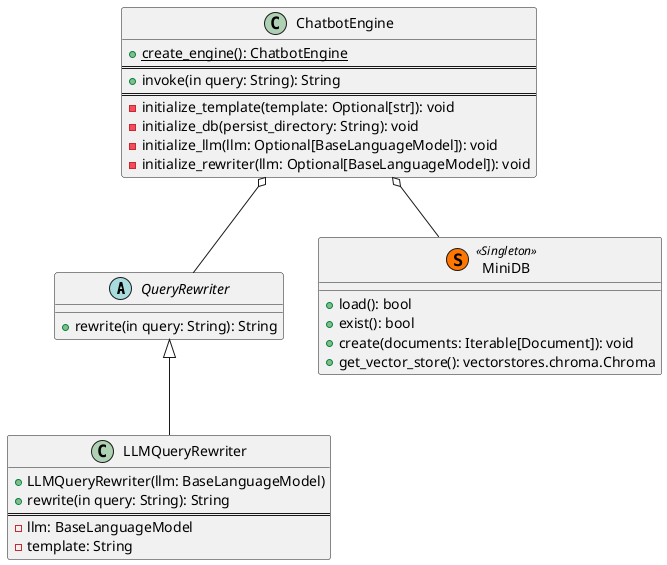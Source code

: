 @startuml


abstract class QueryRewriter {
    + rewrite(in query: String): String
}

class LLMQueryRewriter {
    + LLMQueryRewriter(llm: BaseLanguageModel)
    + rewrite(in query: String): String
    ===
    - llm: BaseLanguageModel
    - template: String
}


class ChatbotEngine {
    + {static} create_engine(): ChatbotEngine
    ===
    + invoke(in query: String): String
    ===
    - initialize_template(template: Optional[str]): void
    - initialize_db(persist_directory: String): void
    - initialize_llm(llm: Optional[BaseLanguageModel]): void
    - initialize_rewriter(llm: Optional[BaseLanguageModel]): void
}


class MiniDB  << (S,#FF7700) Singleton >> {
    + load(): bool
    + exist(): bool
    + create(documents: Iterable[Document]): void
    + get_vector_store(): vectorstores.chroma.Chroma
}

QueryRewriter <|-- LLMQueryRewriter
ChatbotEngine o-- QueryRewriter
ChatbotEngine o-- MiniDB
@enduml